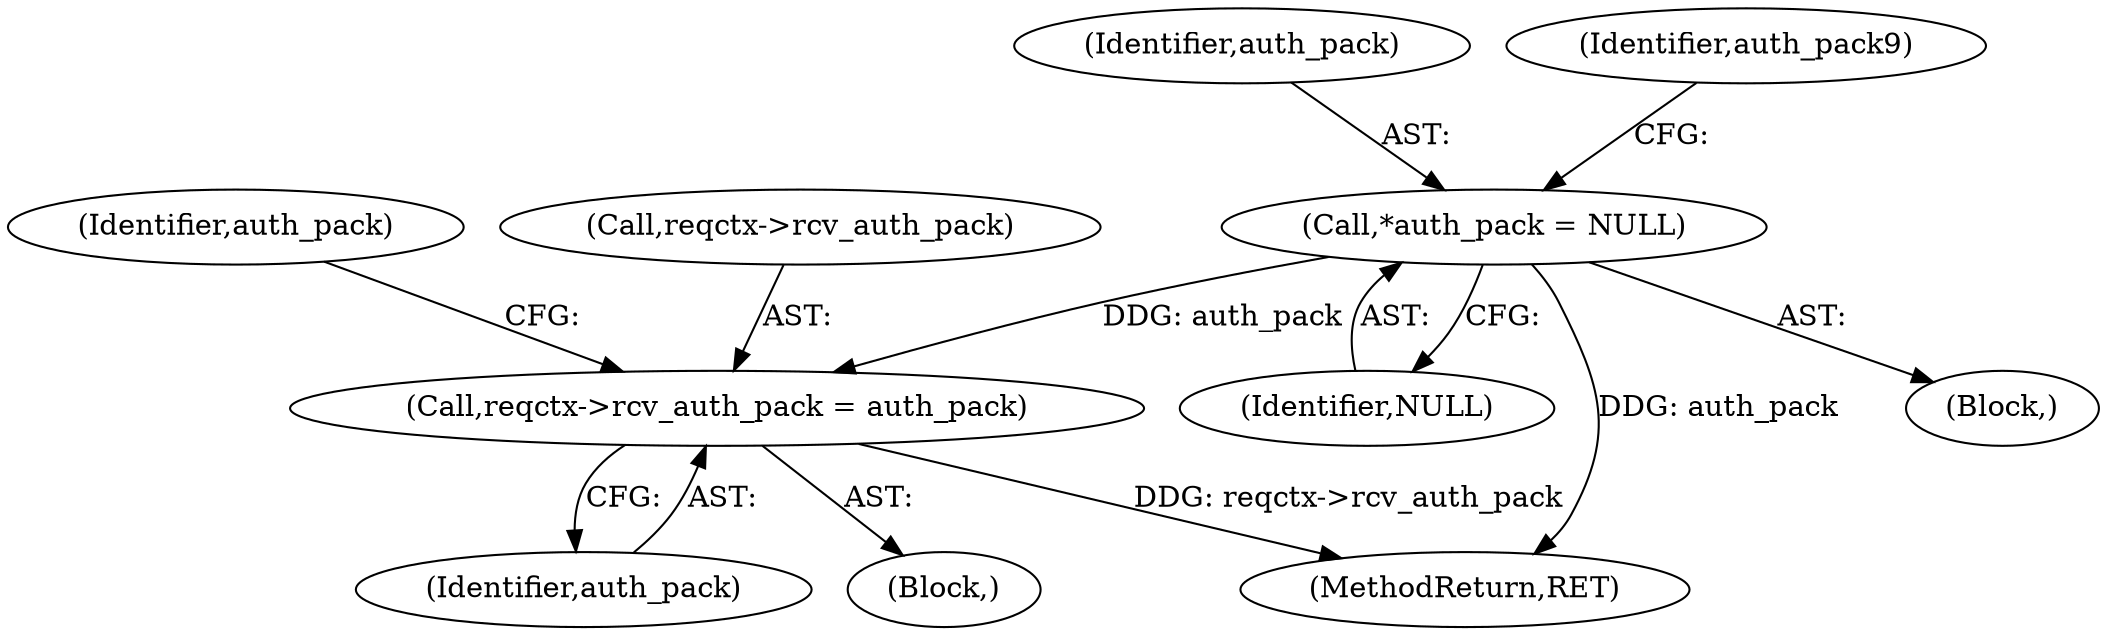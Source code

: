 digraph "0_krb5_e3b5a5e5267818c97750b266df50b6a3d4649604_1@pointer" {
"1000787" [label="(Call,reqctx->rcv_auth_pack = auth_pack)"];
"1000139" [label="(Call,*auth_pack = NULL)"];
"1000788" [label="(Call,reqctx->rcv_auth_pack)"];
"1000793" [label="(Identifier,auth_pack)"];
"1000119" [label="(Block,)"];
"1000953" [label="(MethodReturn,RET)"];
"1000139" [label="(Call,*auth_pack = NULL)"];
"1000787" [label="(Call,reqctx->rcv_auth_pack = auth_pack)"];
"1000791" [label="(Identifier,auth_pack)"];
"1000140" [label="(Identifier,auth_pack)"];
"1000144" [label="(Identifier,auth_pack9)"];
"1000141" [label="(Identifier,NULL)"];
"1000544" [label="(Block,)"];
"1000787" -> "1000544"  [label="AST: "];
"1000787" -> "1000791"  [label="CFG: "];
"1000788" -> "1000787"  [label="AST: "];
"1000791" -> "1000787"  [label="AST: "];
"1000793" -> "1000787"  [label="CFG: "];
"1000787" -> "1000953"  [label="DDG: reqctx->rcv_auth_pack"];
"1000139" -> "1000787"  [label="DDG: auth_pack"];
"1000139" -> "1000119"  [label="AST: "];
"1000139" -> "1000141"  [label="CFG: "];
"1000140" -> "1000139"  [label="AST: "];
"1000141" -> "1000139"  [label="AST: "];
"1000144" -> "1000139"  [label="CFG: "];
"1000139" -> "1000953"  [label="DDG: auth_pack"];
}
